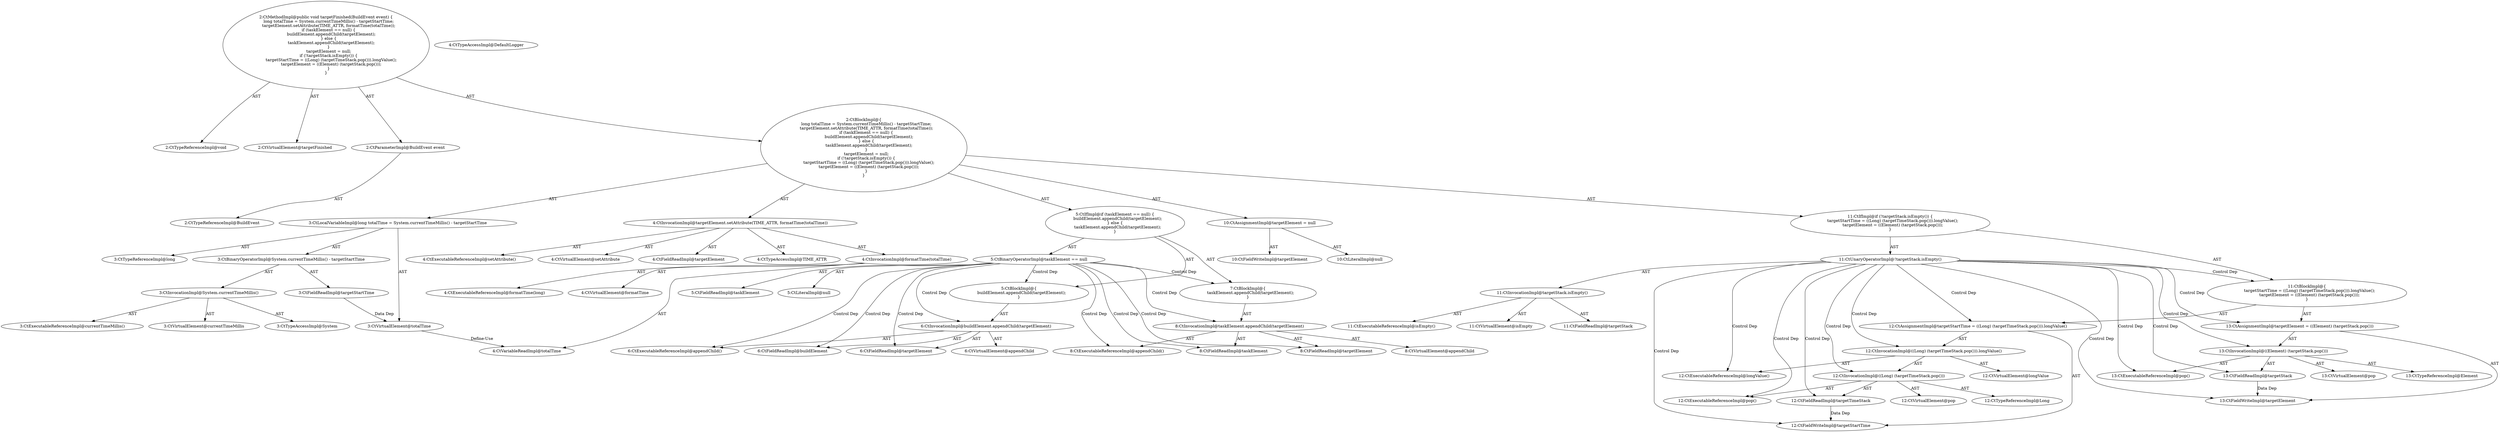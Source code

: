 digraph "targetFinished#?,BuildEvent" {
0 [label="2:CtTypeReferenceImpl@void" shape=ellipse]
1 [label="2:CtVirtualElement@targetFinished" shape=ellipse]
2 [label="2:CtParameterImpl@BuildEvent event" shape=ellipse]
3 [label="2:CtTypeReferenceImpl@BuildEvent" shape=ellipse]
4 [label="3:CtTypeReferenceImpl@long" shape=ellipse]
5 [label="3:CtExecutableReferenceImpl@currentTimeMillis()" shape=ellipse]
6 [label="3:CtVirtualElement@currentTimeMillis" shape=ellipse]
7 [label="3:CtTypeAccessImpl@System" shape=ellipse]
8 [label="3:CtInvocationImpl@System.currentTimeMillis()" shape=ellipse]
9 [label="3:CtFieldReadImpl@targetStartTime" shape=ellipse]
10 [label="3:CtBinaryOperatorImpl@System.currentTimeMillis() - targetStartTime" shape=ellipse]
11 [label="3:CtVirtualElement@totalTime" shape=ellipse]
12 [label="3:CtLocalVariableImpl@long totalTime = System.currentTimeMillis() - targetStartTime" shape=ellipse]
13 [label="4:CtExecutableReferenceImpl@setAttribute()" shape=ellipse]
14 [label="4:CtVirtualElement@setAttribute" shape=ellipse]
15 [label="4:CtFieldReadImpl@targetElement" shape=ellipse]
16 [label="4:CtTypeAccessImpl@TIME_ATTR" shape=ellipse]
17 [label="4:CtExecutableReferenceImpl@formatTime(long)" shape=ellipse]
18 [label="4:CtVirtualElement@formatTime" shape=ellipse]
19 [label="4:CtVariableReadImpl@totalTime" shape=ellipse]
20 [label="4:CtInvocationImpl@formatTime(totalTime)" shape=ellipse]
21 [label="4:CtInvocationImpl@targetElement.setAttribute(TIME_ATTR, formatTime(totalTime))" shape=ellipse]
22 [label="5:CtFieldReadImpl@taskElement" shape=ellipse]
23 [label="5:CtLiteralImpl@null" shape=ellipse]
24 [label="5:CtBinaryOperatorImpl@taskElement == null" shape=ellipse]
25 [label="6:CtExecutableReferenceImpl@appendChild()" shape=ellipse]
26 [label="6:CtVirtualElement@appendChild" shape=ellipse]
27 [label="6:CtFieldReadImpl@buildElement" shape=ellipse]
28 [label="6:CtFieldReadImpl@targetElement" shape=ellipse]
29 [label="6:CtInvocationImpl@buildElement.appendChild(targetElement)" shape=ellipse]
30 [label="5:CtBlockImpl@\{
    buildElement.appendChild(targetElement);
\}" shape=ellipse]
31 [label="8:CtExecutableReferenceImpl@appendChild()" shape=ellipse]
32 [label="8:CtVirtualElement@appendChild" shape=ellipse]
33 [label="8:CtFieldReadImpl@taskElement" shape=ellipse]
34 [label="8:CtFieldReadImpl@targetElement" shape=ellipse]
35 [label="8:CtInvocationImpl@taskElement.appendChild(targetElement)" shape=ellipse]
36 [label="7:CtBlockImpl@\{
    taskElement.appendChild(targetElement);
\}" shape=ellipse]
37 [label="5:CtIfImpl@if (taskElement == null) \{
    buildElement.appendChild(targetElement);
\} else \{
    taskElement.appendChild(targetElement);
\}" shape=ellipse]
38 [label="10:CtFieldWriteImpl@targetElement" shape=ellipse]
39 [label="10:CtLiteralImpl@null" shape=ellipse]
40 [label="10:CtAssignmentImpl@targetElement = null" shape=ellipse]
41 [label="11:CtExecutableReferenceImpl@isEmpty()" shape=ellipse]
42 [label="11:CtVirtualElement@isEmpty" shape=ellipse]
43 [label="11:CtFieldReadImpl@targetStack" shape=ellipse]
44 [label="11:CtInvocationImpl@targetStack.isEmpty()" shape=ellipse]
45 [label="11:CtUnaryOperatorImpl@!targetStack.isEmpty()" shape=ellipse]
46 [label="12:CtFieldWriteImpl@targetStartTime" shape=ellipse]
47 [label="12:CtExecutableReferenceImpl@longValue()" shape=ellipse]
48 [label="12:CtVirtualElement@longValue" shape=ellipse]
49 [label="12:CtExecutableReferenceImpl@pop()" shape=ellipse]
50 [label="12:CtVirtualElement@pop" shape=ellipse]
51 [label="12:CtFieldReadImpl@targetTimeStack" shape=ellipse]
52 [label="12:CtInvocationImpl@((Long) (targetTimeStack.pop()))" shape=ellipse]
53 [label="12:CtTypeReferenceImpl@Long" shape=ellipse]
54 [label="12:CtInvocationImpl@((Long) (targetTimeStack.pop())).longValue()" shape=ellipse]
55 [label="12:CtAssignmentImpl@targetStartTime = ((Long) (targetTimeStack.pop())).longValue()" shape=ellipse]
56 [label="13:CtFieldWriteImpl@targetElement" shape=ellipse]
57 [label="13:CtExecutableReferenceImpl@pop()" shape=ellipse]
58 [label="13:CtVirtualElement@pop" shape=ellipse]
59 [label="13:CtFieldReadImpl@targetStack" shape=ellipse]
60 [label="13:CtInvocationImpl@((Element) (targetStack.pop()))" shape=ellipse]
61 [label="13:CtTypeReferenceImpl@Element" shape=ellipse]
62 [label="13:CtAssignmentImpl@targetElement = ((Element) (targetStack.pop()))" shape=ellipse]
63 [label="11:CtBlockImpl@\{
    targetStartTime = ((Long) (targetTimeStack.pop())).longValue();
    targetElement = ((Element) (targetStack.pop()));
\}" shape=ellipse]
64 [label="11:CtIfImpl@if (!targetStack.isEmpty()) \{
    targetStartTime = ((Long) (targetTimeStack.pop())).longValue();
    targetElement = ((Element) (targetStack.pop()));
\}" shape=ellipse]
65 [label="2:CtBlockImpl@\{
    long totalTime = System.currentTimeMillis() - targetStartTime;
    targetElement.setAttribute(TIME_ATTR, formatTime(totalTime));
    if (taskElement == null) \{
        buildElement.appendChild(targetElement);
    \} else \{
        taskElement.appendChild(targetElement);
    \}
    targetElement = null;
    if (!targetStack.isEmpty()) \{
        targetStartTime = ((Long) (targetTimeStack.pop())).longValue();
        targetElement = ((Element) (targetStack.pop()));
    \}
\}" shape=ellipse]
66 [label="2:CtMethodImpl@public void targetFinished(BuildEvent event) \{
    long totalTime = System.currentTimeMillis() - targetStartTime;
    targetElement.setAttribute(TIME_ATTR, formatTime(totalTime));
    if (taskElement == null) \{
        buildElement.appendChild(targetElement);
    \} else \{
        taskElement.appendChild(targetElement);
    \}
    targetElement = null;
    if (!targetStack.isEmpty()) \{
        targetStartTime = ((Long) (targetTimeStack.pop())).longValue();
        targetElement = ((Element) (targetStack.pop()));
    \}
\}" shape=ellipse]
67 [label="4:CtTypeAccessImpl@DefaultLogger" shape=ellipse]
2 -> 3 [label="AST"];
8 -> 6 [label="AST"];
8 -> 7 [label="AST"];
8 -> 5 [label="AST"];
9 -> 11 [label="Data Dep"];
10 -> 8 [label="AST"];
10 -> 9 [label="AST"];
11 -> 19 [label="Define-Use"];
12 -> 11 [label="AST"];
12 -> 4 [label="AST"];
12 -> 10 [label="AST"];
20 -> 18 [label="AST"];
20 -> 17 [label="AST"];
20 -> 19 [label="AST"];
21 -> 14 [label="AST"];
21 -> 15 [label="AST"];
21 -> 13 [label="AST"];
21 -> 16 [label="AST"];
21 -> 20 [label="AST"];
24 -> 22 [label="AST"];
24 -> 23 [label="AST"];
24 -> 30 [label="Control Dep"];
24 -> 29 [label="Control Dep"];
24 -> 25 [label="Control Dep"];
24 -> 27 [label="Control Dep"];
24 -> 28 [label="Control Dep"];
24 -> 36 [label="Control Dep"];
24 -> 35 [label="Control Dep"];
24 -> 31 [label="Control Dep"];
24 -> 33 [label="Control Dep"];
24 -> 34 [label="Control Dep"];
29 -> 26 [label="AST"];
29 -> 27 [label="AST"];
29 -> 25 [label="AST"];
29 -> 28 [label="AST"];
30 -> 29 [label="AST"];
35 -> 32 [label="AST"];
35 -> 33 [label="AST"];
35 -> 31 [label="AST"];
35 -> 34 [label="AST"];
36 -> 35 [label="AST"];
37 -> 24 [label="AST"];
37 -> 30 [label="AST"];
37 -> 36 [label="AST"];
40 -> 38 [label="AST"];
40 -> 39 [label="AST"];
44 -> 42 [label="AST"];
44 -> 43 [label="AST"];
44 -> 41 [label="AST"];
45 -> 44 [label="AST"];
45 -> 63 [label="Control Dep"];
45 -> 55 [label="Control Dep"];
45 -> 46 [label="Control Dep"];
45 -> 54 [label="Control Dep"];
45 -> 47 [label="Control Dep"];
45 -> 52 [label="Control Dep"];
45 -> 49 [label="Control Dep"];
45 -> 51 [label="Control Dep"];
45 -> 62 [label="Control Dep"];
45 -> 56 [label="Control Dep"];
45 -> 60 [label="Control Dep"];
45 -> 57 [label="Control Dep"];
45 -> 59 [label="Control Dep"];
51 -> 46 [label="Data Dep"];
52 -> 50 [label="AST"];
52 -> 53 [label="AST"];
52 -> 51 [label="AST"];
52 -> 49 [label="AST"];
54 -> 48 [label="AST"];
54 -> 52 [label="AST"];
54 -> 47 [label="AST"];
55 -> 46 [label="AST"];
55 -> 54 [label="AST"];
59 -> 56 [label="Data Dep"];
60 -> 58 [label="AST"];
60 -> 61 [label="AST"];
60 -> 59 [label="AST"];
60 -> 57 [label="AST"];
62 -> 56 [label="AST"];
62 -> 60 [label="AST"];
63 -> 55 [label="AST"];
63 -> 62 [label="AST"];
64 -> 45 [label="AST"];
64 -> 63 [label="AST"];
65 -> 12 [label="AST"];
65 -> 21 [label="AST"];
65 -> 37 [label="AST"];
65 -> 40 [label="AST"];
65 -> 64 [label="AST"];
66 -> 1 [label="AST"];
66 -> 0 [label="AST"];
66 -> 2 [label="AST"];
66 -> 65 [label="AST"];
}